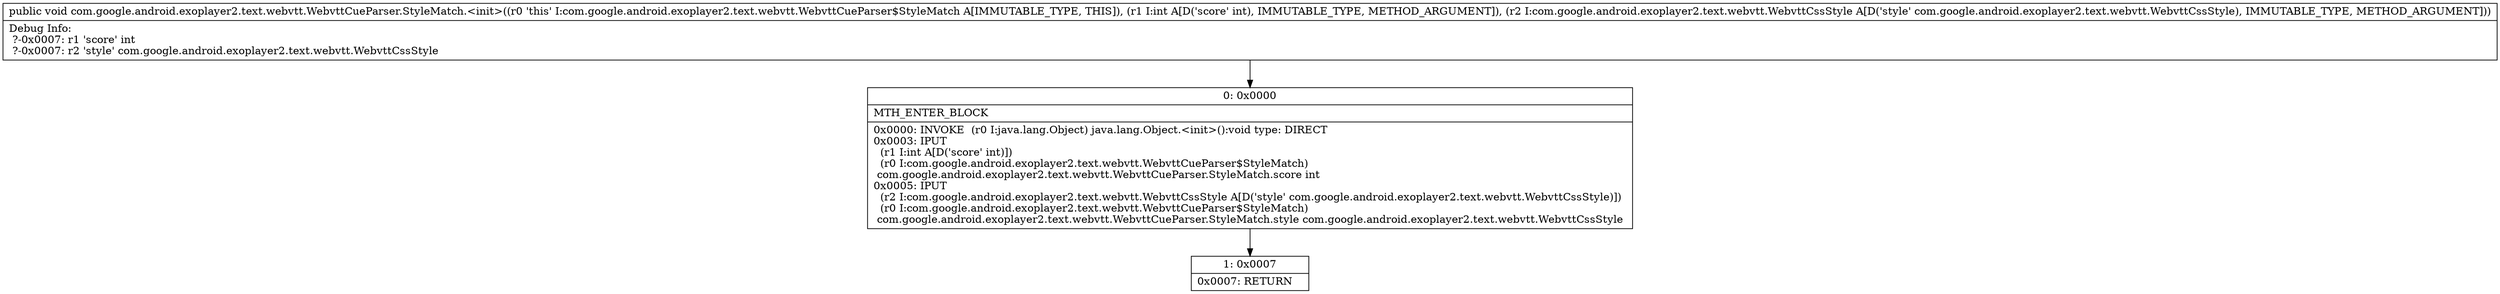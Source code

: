 digraph "CFG forcom.google.android.exoplayer2.text.webvtt.WebvttCueParser.StyleMatch.\<init\>(ILcom\/google\/android\/exoplayer2\/text\/webvtt\/WebvttCssStyle;)V" {
Node_0 [shape=record,label="{0\:\ 0x0000|MTH_ENTER_BLOCK\l|0x0000: INVOKE  (r0 I:java.lang.Object) java.lang.Object.\<init\>():void type: DIRECT \l0x0003: IPUT  \l  (r1 I:int A[D('score' int)])\l  (r0 I:com.google.android.exoplayer2.text.webvtt.WebvttCueParser$StyleMatch)\l com.google.android.exoplayer2.text.webvtt.WebvttCueParser.StyleMatch.score int \l0x0005: IPUT  \l  (r2 I:com.google.android.exoplayer2.text.webvtt.WebvttCssStyle A[D('style' com.google.android.exoplayer2.text.webvtt.WebvttCssStyle)])\l  (r0 I:com.google.android.exoplayer2.text.webvtt.WebvttCueParser$StyleMatch)\l com.google.android.exoplayer2.text.webvtt.WebvttCueParser.StyleMatch.style com.google.android.exoplayer2.text.webvtt.WebvttCssStyle \l}"];
Node_1 [shape=record,label="{1\:\ 0x0007|0x0007: RETURN   \l}"];
MethodNode[shape=record,label="{public void com.google.android.exoplayer2.text.webvtt.WebvttCueParser.StyleMatch.\<init\>((r0 'this' I:com.google.android.exoplayer2.text.webvtt.WebvttCueParser$StyleMatch A[IMMUTABLE_TYPE, THIS]), (r1 I:int A[D('score' int), IMMUTABLE_TYPE, METHOD_ARGUMENT]), (r2 I:com.google.android.exoplayer2.text.webvtt.WebvttCssStyle A[D('style' com.google.android.exoplayer2.text.webvtt.WebvttCssStyle), IMMUTABLE_TYPE, METHOD_ARGUMENT]))  | Debug Info:\l  ?\-0x0007: r1 'score' int\l  ?\-0x0007: r2 'style' com.google.android.exoplayer2.text.webvtt.WebvttCssStyle\l}"];
MethodNode -> Node_0;
Node_0 -> Node_1;
}

